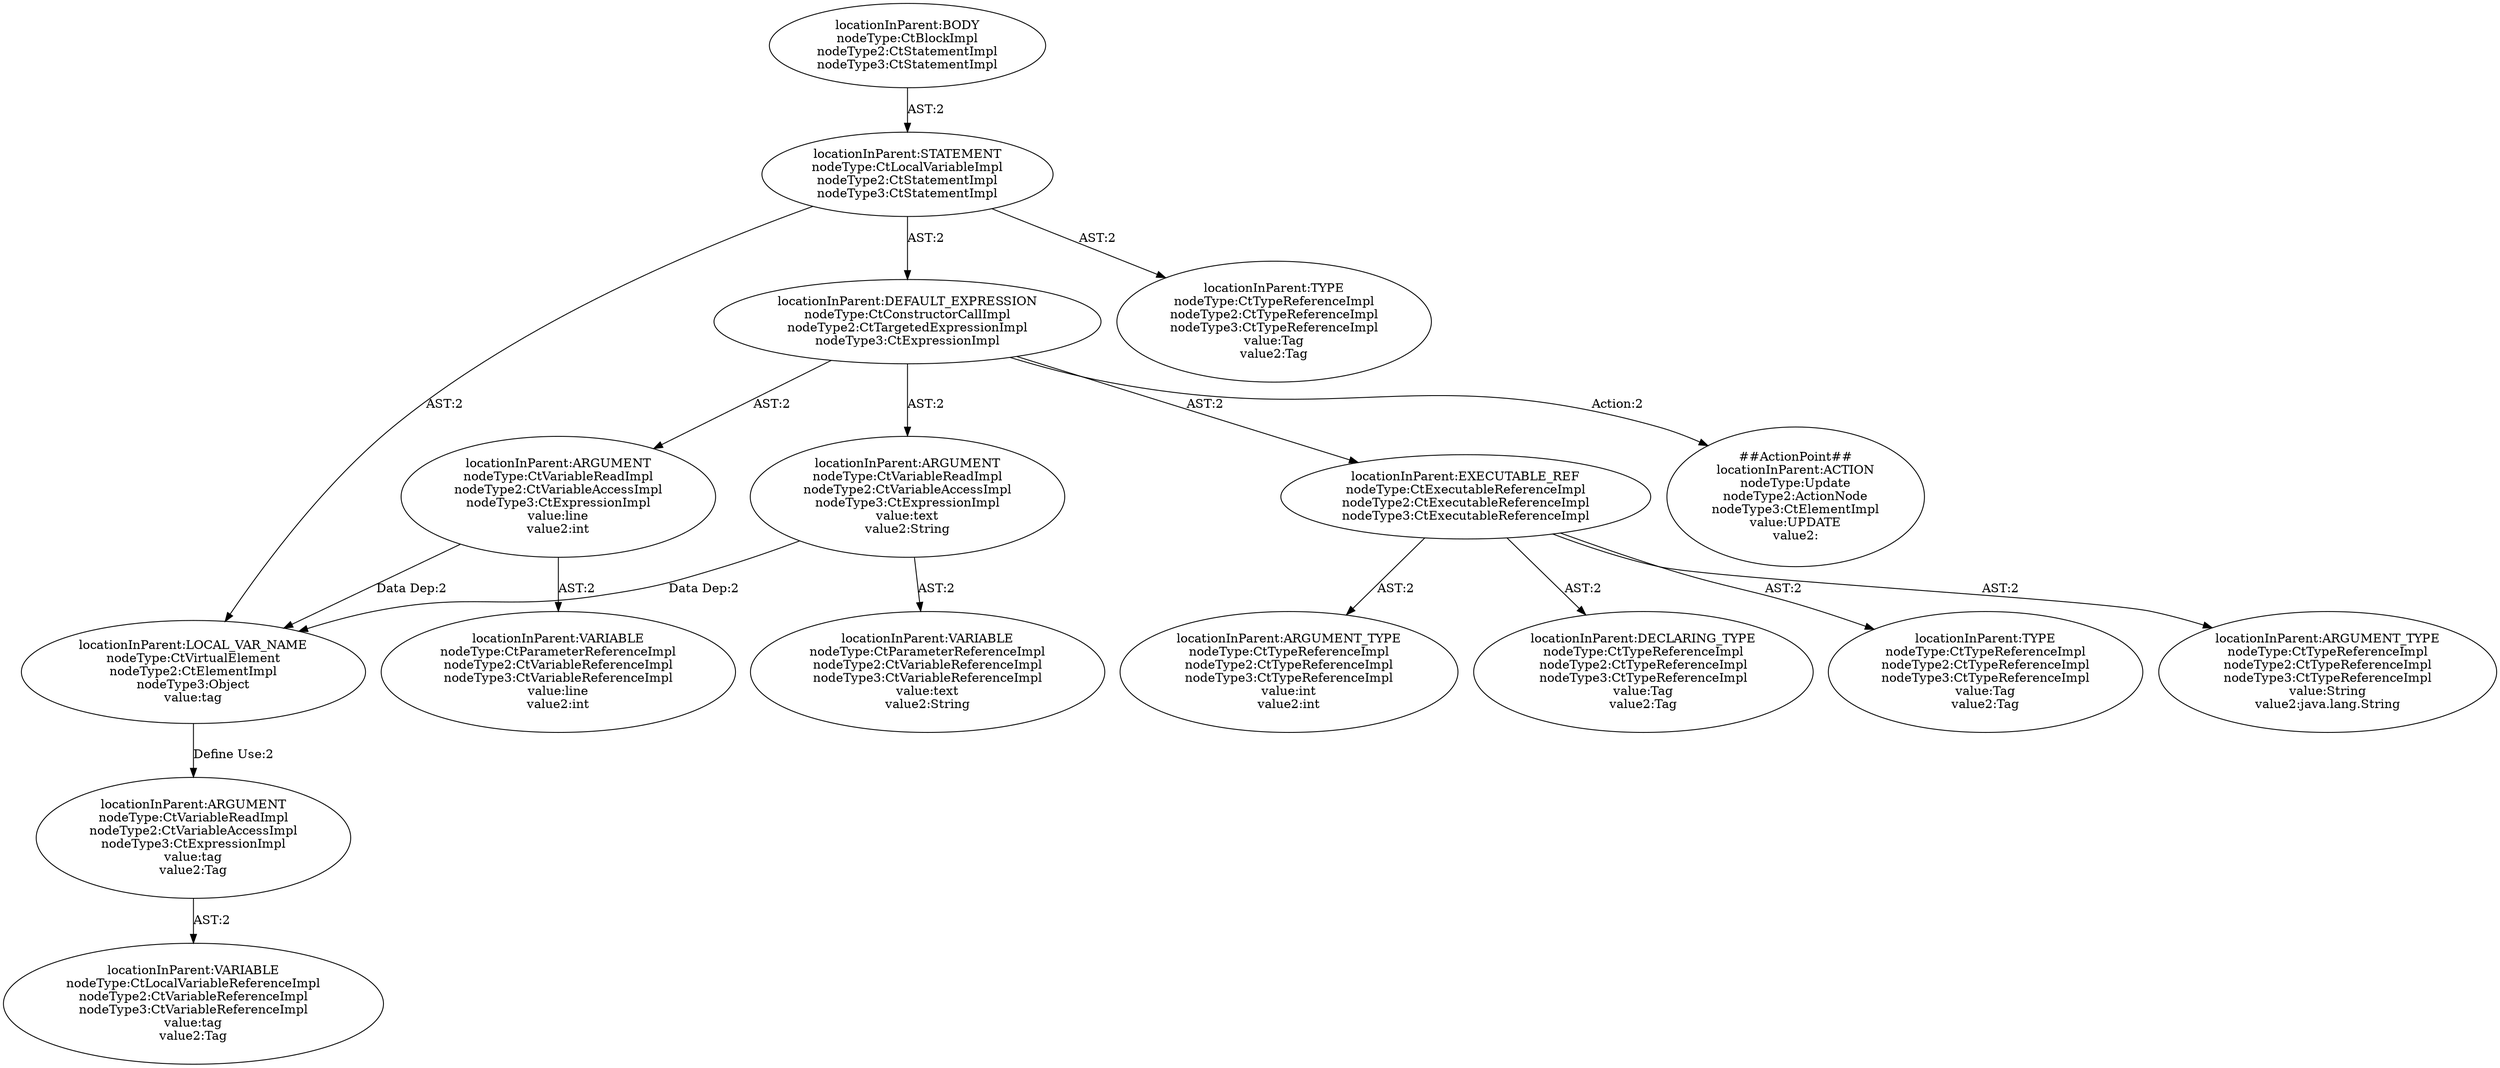 digraph "Pattern" {
0 [label="##ActionPoint##
locationInParent:ACTION
nodeType:Update
nodeType2:ActionNode
nodeType3:CtElementImpl
value:UPDATE
value2:" shape=ellipse]
1 [label="locationInParent:DEFAULT_EXPRESSION
nodeType:CtConstructorCallImpl
nodeType2:CtTargetedExpressionImpl
nodeType3:CtExpressionImpl" shape=ellipse]
2 [label="locationInParent:STATEMENT
nodeType:CtLocalVariableImpl
nodeType2:CtStatementImpl
nodeType3:CtStatementImpl" shape=ellipse]
3 [label="locationInParent:BODY
nodeType:CtBlockImpl
nodeType2:CtStatementImpl
nodeType3:CtStatementImpl" shape=ellipse]
4 [label="locationInParent:LOCAL_VAR_NAME
nodeType:CtVirtualElement
nodeType2:CtElementImpl
nodeType3:Object
value:tag" shape=ellipse]
5 [label="locationInParent:TYPE
nodeType:CtTypeReferenceImpl
nodeType2:CtTypeReferenceImpl
nodeType3:CtTypeReferenceImpl
value:Tag
value2:Tag" shape=ellipse]
6 [label="locationInParent:EXECUTABLE_REF
nodeType:CtExecutableReferenceImpl
nodeType2:CtExecutableReferenceImpl
nodeType3:CtExecutableReferenceImpl" shape=ellipse]
7 [label="locationInParent:DECLARING_TYPE
nodeType:CtTypeReferenceImpl
nodeType2:CtTypeReferenceImpl
nodeType3:CtTypeReferenceImpl
value:Tag
value2:Tag" shape=ellipse]
8 [label="locationInParent:TYPE
nodeType:CtTypeReferenceImpl
nodeType2:CtTypeReferenceImpl
nodeType3:CtTypeReferenceImpl
value:Tag
value2:Tag" shape=ellipse]
9 [label="locationInParent:ARGUMENT_TYPE
nodeType:CtTypeReferenceImpl
nodeType2:CtTypeReferenceImpl
nodeType3:CtTypeReferenceImpl
value:String
value2:java.lang.String" shape=ellipse]
10 [label="locationInParent:ARGUMENT_TYPE
nodeType:CtTypeReferenceImpl
nodeType2:CtTypeReferenceImpl
nodeType3:CtTypeReferenceImpl
value:int
value2:int" shape=ellipse]
11 [label="locationInParent:ARGUMENT
nodeType:CtVariableReadImpl
nodeType2:CtVariableAccessImpl
nodeType3:CtExpressionImpl
value:text
value2:String" shape=ellipse]
12 [label="locationInParent:VARIABLE
nodeType:CtParameterReferenceImpl
nodeType2:CtVariableReferenceImpl
nodeType3:CtVariableReferenceImpl
value:text
value2:String" shape=ellipse]
13 [label="locationInParent:ARGUMENT
nodeType:CtVariableReadImpl
nodeType2:CtVariableAccessImpl
nodeType3:CtExpressionImpl
value:line
value2:int" shape=ellipse]
14 [label="locationInParent:VARIABLE
nodeType:CtParameterReferenceImpl
nodeType2:CtVariableReferenceImpl
nodeType3:CtVariableReferenceImpl
value:line
value2:int" shape=ellipse]
15 [label="locationInParent:ARGUMENT
nodeType:CtVariableReadImpl
nodeType2:CtVariableAccessImpl
nodeType3:CtExpressionImpl
value:tag
value2:Tag" shape=ellipse]
16 [label="locationInParent:VARIABLE
nodeType:CtLocalVariableReferenceImpl
nodeType2:CtVariableReferenceImpl
nodeType3:CtVariableReferenceImpl
value:tag
value2:Tag" shape=ellipse]
1 -> 0 [label="Action:2"];
1 -> 6 [label="AST:2"];
1 -> 11 [label="AST:2"];
1 -> 13 [label="AST:2"];
2 -> 1 [label="AST:2"];
2 -> 4 [label="AST:2"];
2 -> 5 [label="AST:2"];
3 -> 2 [label="AST:2"];
4 -> 15 [label="Define Use:2"];
6 -> 7 [label="AST:2"];
6 -> 8 [label="AST:2"];
6 -> 9 [label="AST:2"];
6 -> 10 [label="AST:2"];
11 -> 4 [label="Data Dep:2"];
11 -> 12 [label="AST:2"];
13 -> 4 [label="Data Dep:2"];
13 -> 14 [label="AST:2"];
15 -> 16 [label="AST:2"];
}